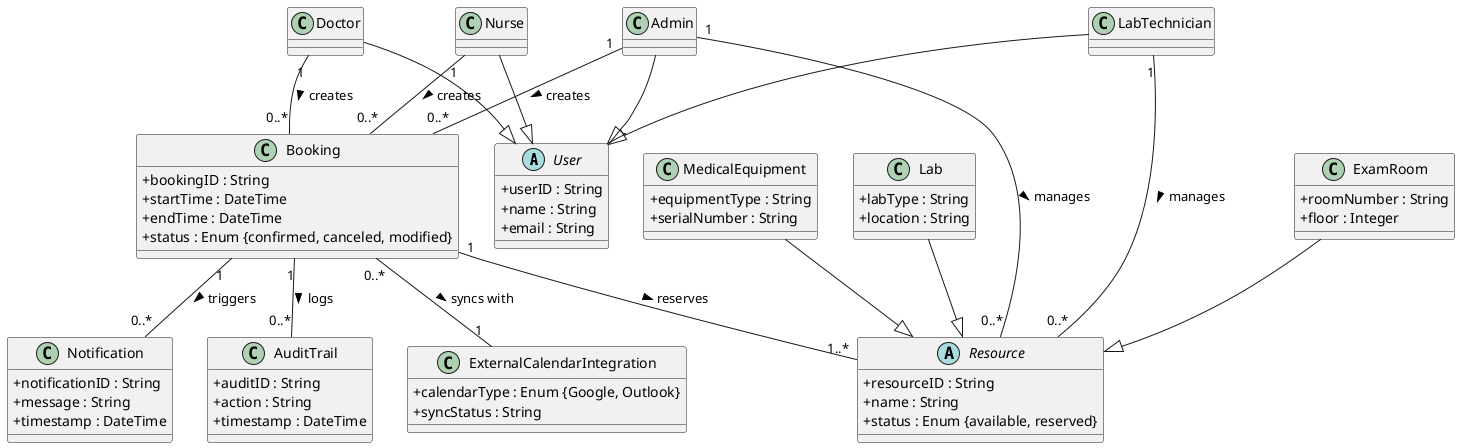@startuml MedSync Domain Model Diagram
skinparam classAttributeIconSize 0

' Abstract Superclass for Users
abstract class User {
  +userID : String
  +name : String
  +email : String
}

class Admin
class Nurse
class Doctor
class LabTechnician

' Abstract Superclass for Resources
abstract class Resource {
  +resourceID : String
  +name : String
  +status : Enum {available, reserved}
}

class ExamRoom {
  +roomNumber : String
  +floor : Integer
}

class MedicalEquipment {
  +equipmentType : String
  +serialNumber : String
}

class Lab {
  +labType : String
  +location : String
}

' Other Domain Entities
class Booking {
  +bookingID : String
  +startTime : DateTime
  +endTime : DateTime
  +status : Enum {confirmed, canceled, modified}
}

class Notification {
  +notificationID : String
  +message : String
  +timestamp : DateTime
}

class AuditTrail {
  +auditID : String
  +action : String
  +timestamp : DateTime
}

class ExternalCalendarIntegration {
  +calendarType : Enum {Google, Outlook}
  +syncStatus : String
}

' Inheritance
Admin --|> User
Nurse --|> User
Doctor --|> User
LabTechnician --|> User

ExamRoom --|> Resource
MedicalEquipment --|> Resource
Lab --|> Resource

' Associations
Nurse "1" -- "0..*" Booking : creates >
Doctor "1" -- "0..*" Booking : creates >
Admin "1" -- "0..*" Booking : creates >
Booking "1" -- "1..*" Resource : reserves >
Booking "1" -- "0..*" Notification : triggers >
Booking "1" -- "0..*" AuditTrail : logs >
Booking "0..*" -- "1" ExternalCalendarIntegration : syncs with >
Admin "1" -- "0..*" Resource : manages >
LabTechnician "1" -- "0..*" Resource : manages >

@enduml